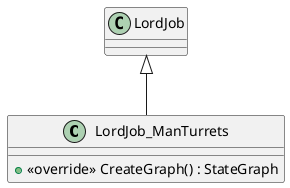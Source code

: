 @startuml
class LordJob_ManTurrets {
    + <<override>> CreateGraph() : StateGraph
}
LordJob <|-- LordJob_ManTurrets
@enduml
